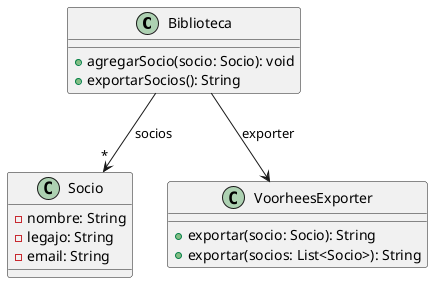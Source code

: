 @startuml

class Biblioteca {
  +agregarSocio(socio: Socio): void
  +exportarSocios(): String
}

class Socio {
  -nombre: String
  -legajo: String
  -email: String
}

class VoorheesExporter {
  +exportar(socio: Socio): String
  +exportar(socios: List<Socio>): String
}

Biblioteca --> "*" Socio: "socios"
Biblioteca --> VoorheesExporter: "exporter"


@enduml